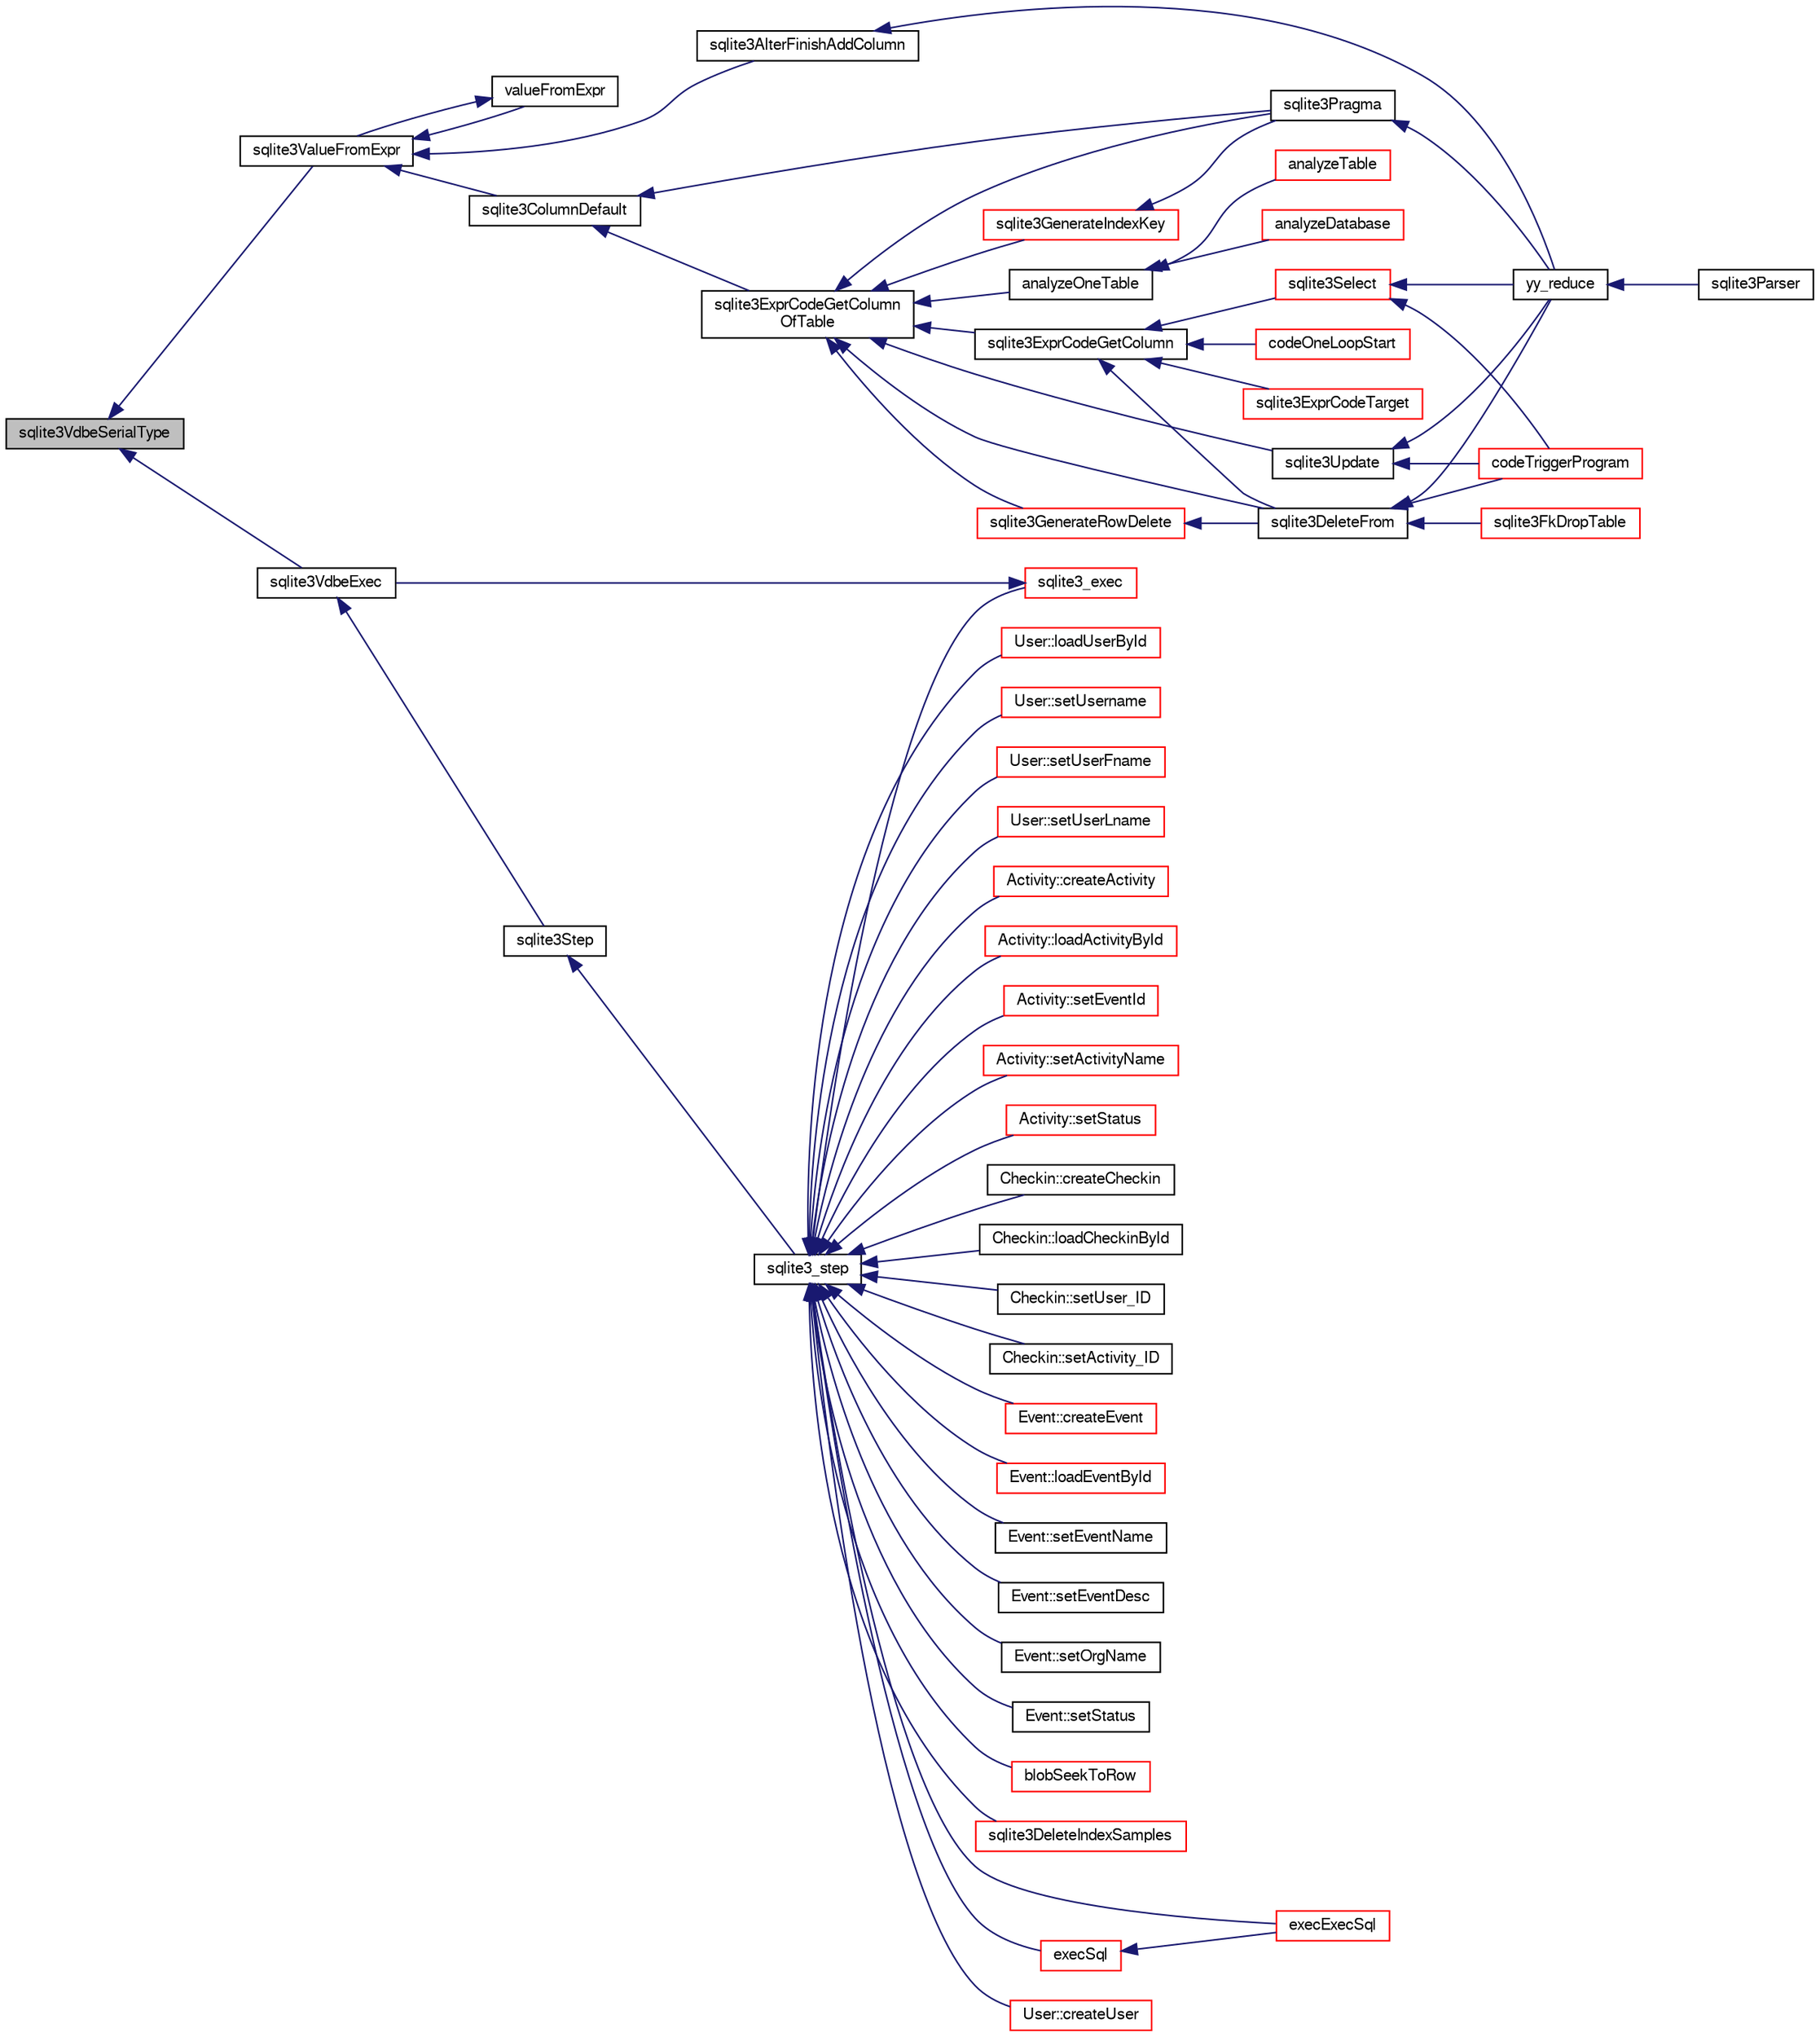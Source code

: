 digraph "sqlite3VdbeSerialType"
{
  edge [fontname="FreeSans",fontsize="10",labelfontname="FreeSans",labelfontsize="10"];
  node [fontname="FreeSans",fontsize="10",shape=record];
  rankdir="LR";
  Node789403 [label="sqlite3VdbeSerialType",height=0.2,width=0.4,color="black", fillcolor="grey75", style="filled", fontcolor="black"];
  Node789403 -> Node789404 [dir="back",color="midnightblue",fontsize="10",style="solid",fontname="FreeSans"];
  Node789404 [label="sqlite3ValueFromExpr",height=0.2,width=0.4,color="black", fillcolor="white", style="filled",URL="$sqlite3_8c.html#af103c812684544760641a1cd4d9745df"];
  Node789404 -> Node789405 [dir="back",color="midnightblue",fontsize="10",style="solid",fontname="FreeSans"];
  Node789405 [label="valueFromExpr",height=0.2,width=0.4,color="black", fillcolor="white", style="filled",URL="$sqlite3_8c.html#a08f91b27c0189e8b5bcdea6537466b7c"];
  Node789405 -> Node789404 [dir="back",color="midnightblue",fontsize="10",style="solid",fontname="FreeSans"];
  Node789404 -> Node789406 [dir="back",color="midnightblue",fontsize="10",style="solid",fontname="FreeSans"];
  Node789406 [label="sqlite3AlterFinishAddColumn",height=0.2,width=0.4,color="black", fillcolor="white", style="filled",URL="$sqlite3_8c.html#a392e1e5be904b01216faae16a77c2c31"];
  Node789406 -> Node789407 [dir="back",color="midnightblue",fontsize="10",style="solid",fontname="FreeSans"];
  Node789407 [label="yy_reduce",height=0.2,width=0.4,color="black", fillcolor="white", style="filled",URL="$sqlite3_8c.html#a7c419a9b25711c666a9a2449ef377f14"];
  Node789407 -> Node789408 [dir="back",color="midnightblue",fontsize="10",style="solid",fontname="FreeSans"];
  Node789408 [label="sqlite3Parser",height=0.2,width=0.4,color="black", fillcolor="white", style="filled",URL="$sqlite3_8c.html#a0327d71a5fabe0b6a343d78a2602e72a"];
  Node789404 -> Node789409 [dir="back",color="midnightblue",fontsize="10",style="solid",fontname="FreeSans"];
  Node789409 [label="sqlite3ColumnDefault",height=0.2,width=0.4,color="black", fillcolor="white", style="filled",URL="$sqlite3_8c.html#a59f47949957801afdf53735549eacc7d"];
  Node789409 -> Node789410 [dir="back",color="midnightblue",fontsize="10",style="solid",fontname="FreeSans"];
  Node789410 [label="sqlite3ExprCodeGetColumn\lOfTable",height=0.2,width=0.4,color="black", fillcolor="white", style="filled",URL="$sqlite3_8c.html#aef676ae689397d0e050eb0a360c32315"];
  Node789410 -> Node789411 [dir="back",color="midnightblue",fontsize="10",style="solid",fontname="FreeSans"];
  Node789411 [label="sqlite3ExprCodeGetColumn",height=0.2,width=0.4,color="black", fillcolor="white", style="filled",URL="$sqlite3_8c.html#a053723da492b5bb45cb8df75c733155d"];
  Node789411 -> Node789412 [dir="back",color="midnightblue",fontsize="10",style="solid",fontname="FreeSans"];
  Node789412 [label="sqlite3ExprCodeTarget",height=0.2,width=0.4,color="red", fillcolor="white", style="filled",URL="$sqlite3_8c.html#a4f308397a0a3ed299ed31aaa1ae2a293"];
  Node789411 -> Node789431 [dir="back",color="midnightblue",fontsize="10",style="solid",fontname="FreeSans"];
  Node789431 [label="sqlite3DeleteFrom",height=0.2,width=0.4,color="black", fillcolor="white", style="filled",URL="$sqlite3_8c.html#ab9b4b45349188b49eabb23f94608a091"];
  Node789431 -> Node789432 [dir="back",color="midnightblue",fontsize="10",style="solid",fontname="FreeSans"];
  Node789432 [label="sqlite3FkDropTable",height=0.2,width=0.4,color="red", fillcolor="white", style="filled",URL="$sqlite3_8c.html#a1218c6fc74e89152ceaa4760e82f5ef9"];
  Node789431 -> Node789434 [dir="back",color="midnightblue",fontsize="10",style="solid",fontname="FreeSans"];
  Node789434 [label="codeTriggerProgram",height=0.2,width=0.4,color="red", fillcolor="white", style="filled",URL="$sqlite3_8c.html#a120801f59d9281d201d2ff4b2606836e"];
  Node789431 -> Node789407 [dir="back",color="midnightblue",fontsize="10",style="solid",fontname="FreeSans"];
  Node789411 -> Node789449 [dir="back",color="midnightblue",fontsize="10",style="solid",fontname="FreeSans"];
  Node789449 [label="sqlite3Select",height=0.2,width=0.4,color="red", fillcolor="white", style="filled",URL="$sqlite3_8c.html#a2465ee8c956209ba4b272477b7c21a45"];
  Node789449 -> Node789434 [dir="back",color="midnightblue",fontsize="10",style="solid",fontname="FreeSans"];
  Node789449 -> Node789407 [dir="back",color="midnightblue",fontsize="10",style="solid",fontname="FreeSans"];
  Node789411 -> Node789455 [dir="back",color="midnightblue",fontsize="10",style="solid",fontname="FreeSans"];
  Node789455 [label="codeOneLoopStart",height=0.2,width=0.4,color="red", fillcolor="white", style="filled",URL="$sqlite3_8c.html#aa868875120b151c169cc79139ed6e008"];
  Node789410 -> Node789480 [dir="back",color="midnightblue",fontsize="10",style="solid",fontname="FreeSans"];
  Node789480 [label="analyzeOneTable",height=0.2,width=0.4,color="black", fillcolor="white", style="filled",URL="$sqlite3_8c.html#a31d4182bf855943a5d0526dbb4987803"];
  Node789480 -> Node789481 [dir="back",color="midnightblue",fontsize="10",style="solid",fontname="FreeSans"];
  Node789481 [label="analyzeDatabase",height=0.2,width=0.4,color="red", fillcolor="white", style="filled",URL="$sqlite3_8c.html#a19f2a630f42aaa010d1b47b81f8cea18"];
  Node789480 -> Node789483 [dir="back",color="midnightblue",fontsize="10",style="solid",fontname="FreeSans"];
  Node789483 [label="analyzeTable",height=0.2,width=0.4,color="red", fillcolor="white", style="filled",URL="$sqlite3_8c.html#a85f18bcf2d42d5d6ae3033b0c49144b6"];
  Node789410 -> Node789431 [dir="back",color="midnightblue",fontsize="10",style="solid",fontname="FreeSans"];
  Node789410 -> Node789430 [dir="back",color="midnightblue",fontsize="10",style="solid",fontname="FreeSans"];
  Node789430 [label="sqlite3GenerateRowDelete",height=0.2,width=0.4,color="red", fillcolor="white", style="filled",URL="$sqlite3_8c.html#a2c76cbf3027fc18fdbb8cb4cd96b77d9"];
  Node789430 -> Node789431 [dir="back",color="midnightblue",fontsize="10",style="solid",fontname="FreeSans"];
  Node789410 -> Node789419 [dir="back",color="midnightblue",fontsize="10",style="solid",fontname="FreeSans"];
  Node789419 [label="sqlite3GenerateIndexKey",height=0.2,width=0.4,color="red", fillcolor="white", style="filled",URL="$sqlite3_8c.html#ab85ac93d5c5e6760f45f07897be7f272"];
  Node789419 -> Node789444 [dir="back",color="midnightblue",fontsize="10",style="solid",fontname="FreeSans"];
  Node789444 [label="sqlite3Pragma",height=0.2,width=0.4,color="black", fillcolor="white", style="filled",URL="$sqlite3_8c.html#a111391370f58f8e6a6eca51fd34d62ed"];
  Node789444 -> Node789407 [dir="back",color="midnightblue",fontsize="10",style="solid",fontname="FreeSans"];
  Node789410 -> Node789444 [dir="back",color="midnightblue",fontsize="10",style="solid",fontname="FreeSans"];
  Node789410 -> Node789439 [dir="back",color="midnightblue",fontsize="10",style="solid",fontname="FreeSans"];
  Node789439 [label="sqlite3Update",height=0.2,width=0.4,color="black", fillcolor="white", style="filled",URL="$sqlite3_8c.html#ac5aa67c46e8cc8174566fabe6809fafa"];
  Node789439 -> Node789434 [dir="back",color="midnightblue",fontsize="10",style="solid",fontname="FreeSans"];
  Node789439 -> Node789407 [dir="back",color="midnightblue",fontsize="10",style="solid",fontname="FreeSans"];
  Node789409 -> Node789444 [dir="back",color="midnightblue",fontsize="10",style="solid",fontname="FreeSans"];
  Node789403 -> Node789484 [dir="back",color="midnightblue",fontsize="10",style="solid",fontname="FreeSans"];
  Node789484 [label="sqlite3VdbeExec",height=0.2,width=0.4,color="black", fillcolor="white", style="filled",URL="$sqlite3_8c.html#a8ce40a614bdc56719c4d642b1e4dfb21"];
  Node789484 -> Node789485 [dir="back",color="midnightblue",fontsize="10",style="solid",fontname="FreeSans"];
  Node789485 [label="sqlite3Step",height=0.2,width=0.4,color="black", fillcolor="white", style="filled",URL="$sqlite3_8c.html#a3f2872e873e2758a4beedad1d5113554"];
  Node789485 -> Node789486 [dir="back",color="midnightblue",fontsize="10",style="solid",fontname="FreeSans"];
  Node789486 [label="sqlite3_step",height=0.2,width=0.4,color="black", fillcolor="white", style="filled",URL="$sqlite3_8h.html#ac1e491ce36b7471eb28387f7d3c74334"];
  Node789486 -> Node789487 [dir="back",color="midnightblue",fontsize="10",style="solid",fontname="FreeSans"];
  Node789487 [label="Activity::createActivity",height=0.2,width=0.4,color="red", fillcolor="white", style="filled",URL="$classActivity.html#a813cc5e52c14ab49b39014c134e3425b"];
  Node789486 -> Node789490 [dir="back",color="midnightblue",fontsize="10",style="solid",fontname="FreeSans"];
  Node789490 [label="Activity::loadActivityById",height=0.2,width=0.4,color="red", fillcolor="white", style="filled",URL="$classActivity.html#abe4ffb4f08a47212ebf9013259d9e7fd"];
  Node789486 -> Node789492 [dir="back",color="midnightblue",fontsize="10",style="solid",fontname="FreeSans"];
  Node789492 [label="Activity::setEventId",height=0.2,width=0.4,color="red", fillcolor="white", style="filled",URL="$classActivity.html#adb1d0fd0d08f473e068f0a4086bfa9ca"];
  Node789486 -> Node789493 [dir="back",color="midnightblue",fontsize="10",style="solid",fontname="FreeSans"];
  Node789493 [label="Activity::setActivityName",height=0.2,width=0.4,color="red", fillcolor="white", style="filled",URL="$classActivity.html#a62dc3737b33915a36086f9dd26d16a81"];
  Node789486 -> Node789494 [dir="back",color="midnightblue",fontsize="10",style="solid",fontname="FreeSans"];
  Node789494 [label="Activity::setStatus",height=0.2,width=0.4,color="red", fillcolor="white", style="filled",URL="$classActivity.html#af618135a7738f4d2a7ee147a8ef912ea"];
  Node789486 -> Node789495 [dir="back",color="midnightblue",fontsize="10",style="solid",fontname="FreeSans"];
  Node789495 [label="Checkin::createCheckin",height=0.2,width=0.4,color="black", fillcolor="white", style="filled",URL="$classCheckin.html#a4e40acdf7fff0e607f6de4f24f3a163c"];
  Node789486 -> Node789496 [dir="back",color="midnightblue",fontsize="10",style="solid",fontname="FreeSans"];
  Node789496 [label="Checkin::loadCheckinById",height=0.2,width=0.4,color="black", fillcolor="white", style="filled",URL="$classCheckin.html#a3461f70ea6c68475225f2a07f78a21e0"];
  Node789486 -> Node789497 [dir="back",color="midnightblue",fontsize="10",style="solid",fontname="FreeSans"];
  Node789497 [label="Checkin::setUser_ID",height=0.2,width=0.4,color="black", fillcolor="white", style="filled",URL="$classCheckin.html#a76ab640f4f912876dbebf183db5359c6"];
  Node789486 -> Node789498 [dir="back",color="midnightblue",fontsize="10",style="solid",fontname="FreeSans"];
  Node789498 [label="Checkin::setActivity_ID",height=0.2,width=0.4,color="black", fillcolor="white", style="filled",URL="$classCheckin.html#ab2ff3ec2604ec73a42af25874a00b232"];
  Node789486 -> Node789499 [dir="back",color="midnightblue",fontsize="10",style="solid",fontname="FreeSans"];
  Node789499 [label="Event::createEvent",height=0.2,width=0.4,color="red", fillcolor="white", style="filled",URL="$classEvent.html#a77adb9f4a46ffb32c2d931f0691f5903"];
  Node789486 -> Node789500 [dir="back",color="midnightblue",fontsize="10",style="solid",fontname="FreeSans"];
  Node789500 [label="Event::loadEventById",height=0.2,width=0.4,color="red", fillcolor="white", style="filled",URL="$classEvent.html#afa66cea33f722dbeecb69cc98fdea055"];
  Node789486 -> Node789501 [dir="back",color="midnightblue",fontsize="10",style="solid",fontname="FreeSans"];
  Node789501 [label="Event::setEventName",height=0.2,width=0.4,color="black", fillcolor="white", style="filled",URL="$classEvent.html#a10596b6ca077df05184e30d62b08729d"];
  Node789486 -> Node789502 [dir="back",color="midnightblue",fontsize="10",style="solid",fontname="FreeSans"];
  Node789502 [label="Event::setEventDesc",height=0.2,width=0.4,color="black", fillcolor="white", style="filled",URL="$classEvent.html#ae36b8377dcae792f1c5c4726024c981b"];
  Node789486 -> Node789503 [dir="back",color="midnightblue",fontsize="10",style="solid",fontname="FreeSans"];
  Node789503 [label="Event::setOrgName",height=0.2,width=0.4,color="black", fillcolor="white", style="filled",URL="$classEvent.html#a19aac0f776bd764563a54977656cf680"];
  Node789486 -> Node789504 [dir="back",color="midnightblue",fontsize="10",style="solid",fontname="FreeSans"];
  Node789504 [label="Event::setStatus",height=0.2,width=0.4,color="black", fillcolor="white", style="filled",URL="$classEvent.html#ab0a6b9285af0f4172eb841e2b80f8972"];
  Node789486 -> Node789505 [dir="back",color="midnightblue",fontsize="10",style="solid",fontname="FreeSans"];
  Node789505 [label="blobSeekToRow",height=0.2,width=0.4,color="red", fillcolor="white", style="filled",URL="$sqlite3_8c.html#afff57e13332b98c8a44a7cebe38962ab"];
  Node789486 -> Node789508 [dir="back",color="midnightblue",fontsize="10",style="solid",fontname="FreeSans"];
  Node789508 [label="sqlite3DeleteIndexSamples",height=0.2,width=0.4,color="red", fillcolor="white", style="filled",URL="$sqlite3_8c.html#aaeda0302fbf61397ec009f65bed047ef"];
  Node789486 -> Node789603 [dir="back",color="midnightblue",fontsize="10",style="solid",fontname="FreeSans"];
  Node789603 [label="sqlite3_exec",height=0.2,width=0.4,color="red", fillcolor="white", style="filled",URL="$sqlite3_8h.html#a97487ec8150e0bcc8fa392ab8f0e24db"];
  Node789603 -> Node789484 [dir="back",color="midnightblue",fontsize="10",style="solid",fontname="FreeSans"];
  Node789486 -> Node789594 [dir="back",color="midnightblue",fontsize="10",style="solid",fontname="FreeSans"];
  Node789594 [label="execSql",height=0.2,width=0.4,color="red", fillcolor="white", style="filled",URL="$sqlite3_8c.html#a7d16651b98a110662f4c265eff0246cb"];
  Node789594 -> Node789595 [dir="back",color="midnightblue",fontsize="10",style="solid",fontname="FreeSans"];
  Node789595 [label="execExecSql",height=0.2,width=0.4,color="red", fillcolor="white", style="filled",URL="$sqlite3_8c.html#ac1be09a6c047f21133d16378d301e0d4"];
  Node789486 -> Node789595 [dir="back",color="midnightblue",fontsize="10",style="solid",fontname="FreeSans"];
  Node789486 -> Node789597 [dir="back",color="midnightblue",fontsize="10",style="solid",fontname="FreeSans"];
  Node789597 [label="User::createUser",height=0.2,width=0.4,color="red", fillcolor="white", style="filled",URL="$classUser.html#a22ed673939e8cc0a136130b809bba513"];
  Node789486 -> Node789598 [dir="back",color="midnightblue",fontsize="10",style="solid",fontname="FreeSans"];
  Node789598 [label="User::loadUserById",height=0.2,width=0.4,color="red", fillcolor="white", style="filled",URL="$classUser.html#a863377665b7fb83c5547dcf9727f5092"];
  Node789486 -> Node789599 [dir="back",color="midnightblue",fontsize="10",style="solid",fontname="FreeSans"];
  Node789599 [label="User::setUsername",height=0.2,width=0.4,color="red", fillcolor="white", style="filled",URL="$classUser.html#aa0497022a136cb78de785b0a39ae60b1"];
  Node789486 -> Node789600 [dir="back",color="midnightblue",fontsize="10",style="solid",fontname="FreeSans"];
  Node789600 [label="User::setUserFname",height=0.2,width=0.4,color="red", fillcolor="white", style="filled",URL="$classUser.html#a72657eb55cd0ca437b4841a43f19912f"];
  Node789486 -> Node789601 [dir="back",color="midnightblue",fontsize="10",style="solid",fontname="FreeSans"];
  Node789601 [label="User::setUserLname",height=0.2,width=0.4,color="red", fillcolor="white", style="filled",URL="$classUser.html#aa25973387e5afe1aa6f60dd6545e33b5"];
}
